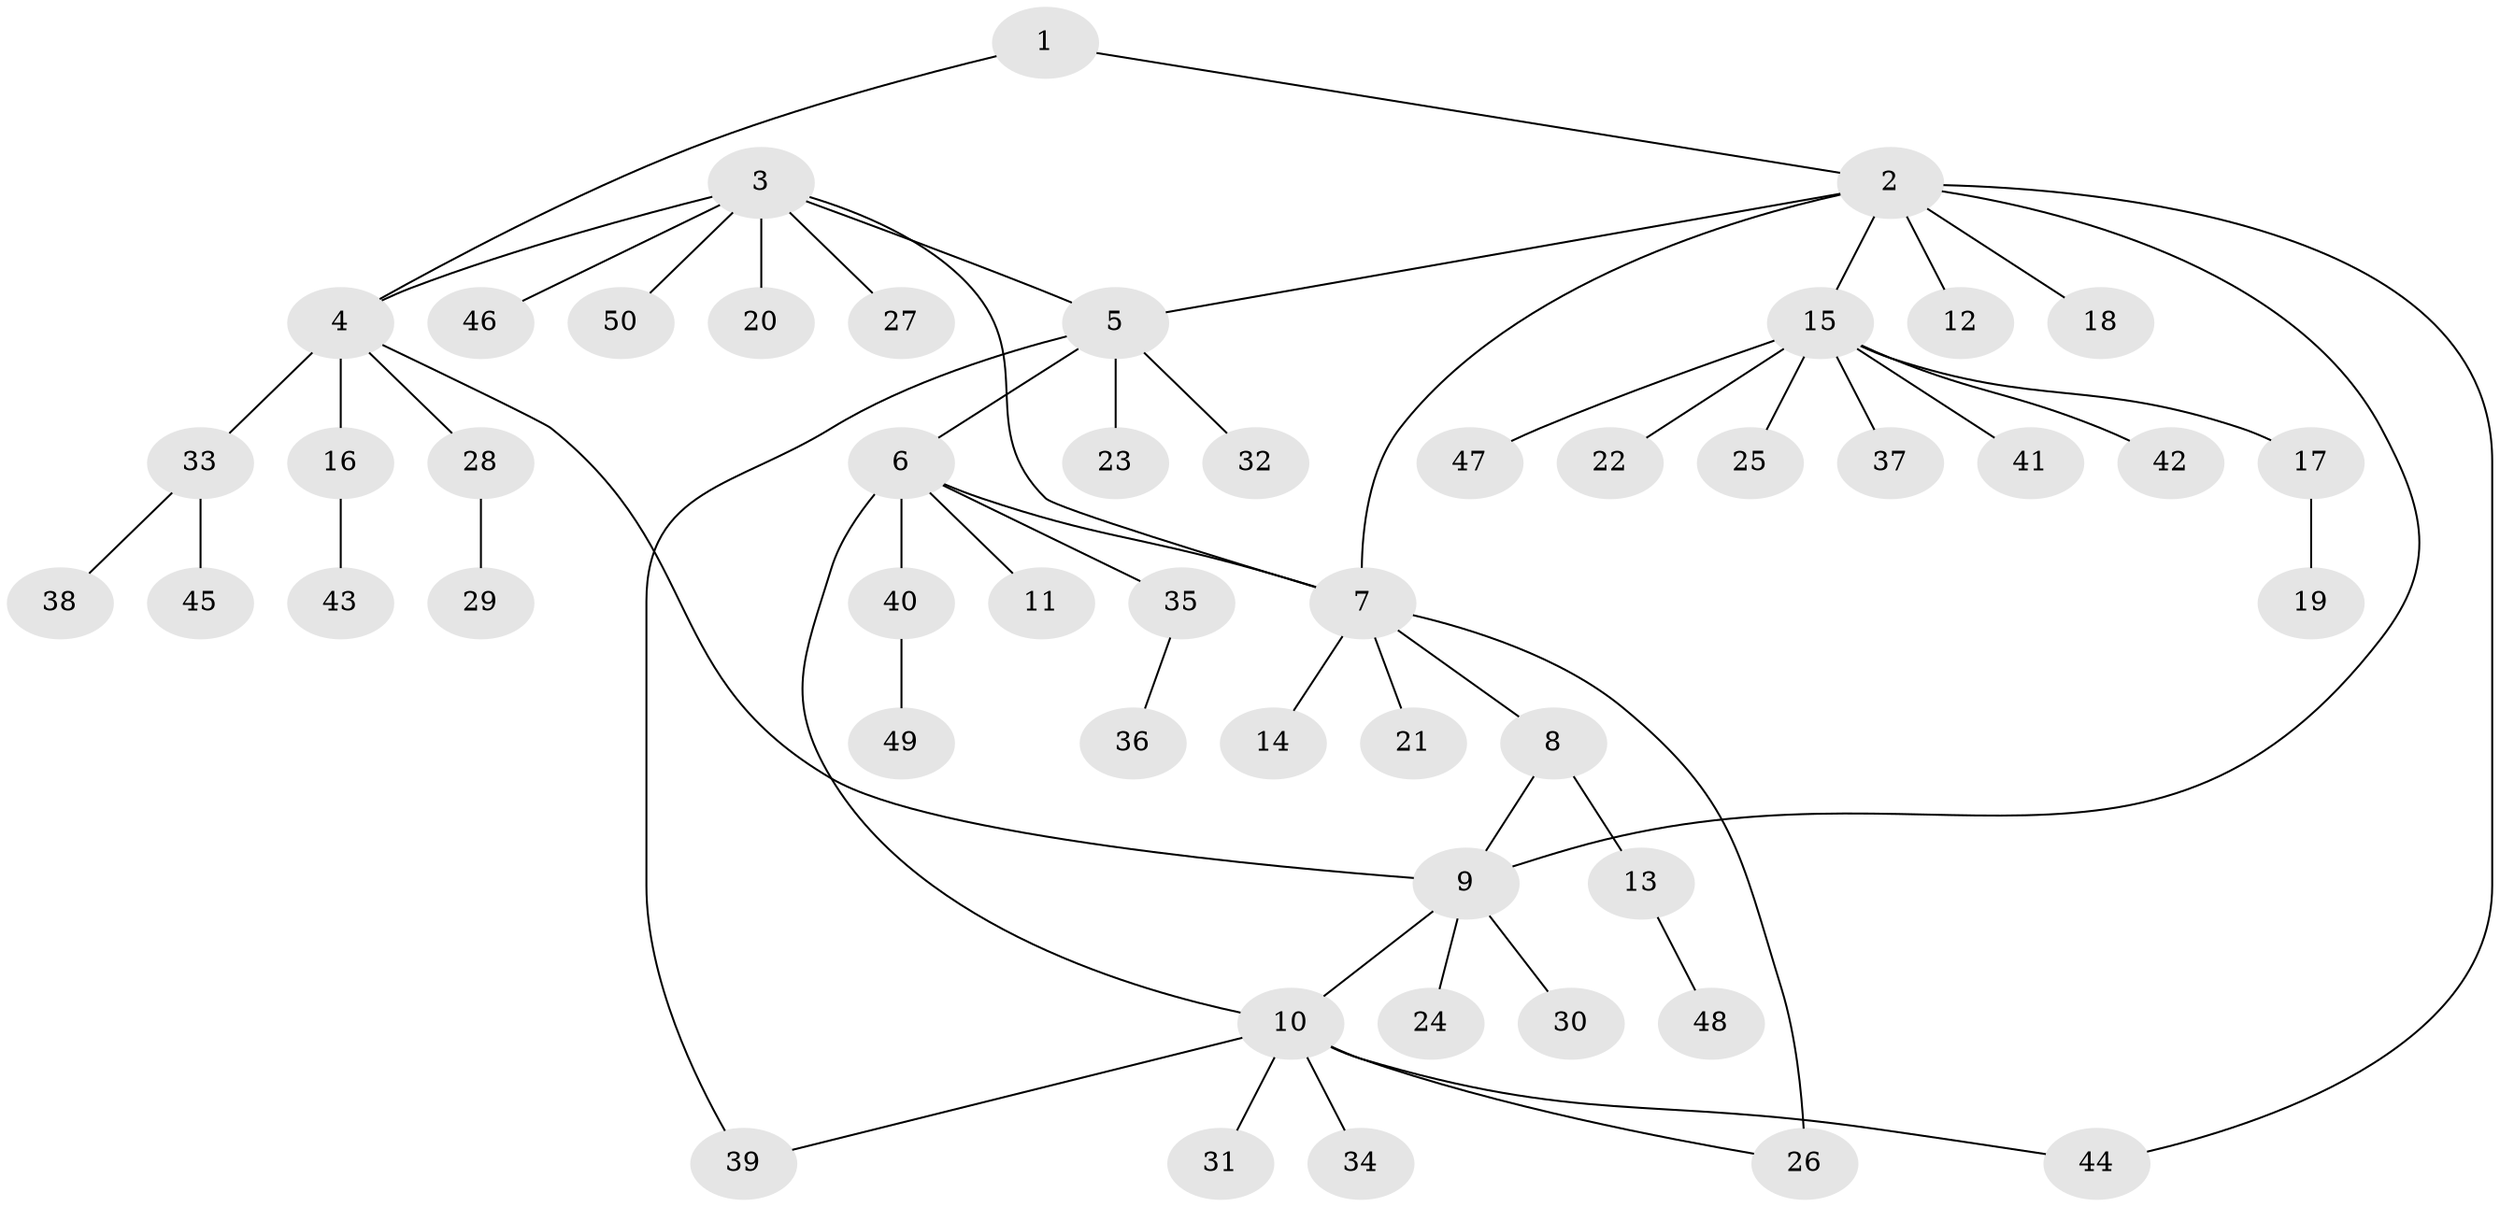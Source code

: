 // coarse degree distribution, {2: 0.13513513513513514, 14: 0.02702702702702703, 6: 0.13513513513513514, 5: 0.05405405405405406, 3: 0.02702702702702703, 1: 0.6216216216216216}
// Generated by graph-tools (version 1.1) at 2025/24/03/03/25 07:24:17]
// undirected, 50 vertices, 58 edges
graph export_dot {
graph [start="1"]
  node [color=gray90,style=filled];
  1;
  2;
  3;
  4;
  5;
  6;
  7;
  8;
  9;
  10;
  11;
  12;
  13;
  14;
  15;
  16;
  17;
  18;
  19;
  20;
  21;
  22;
  23;
  24;
  25;
  26;
  27;
  28;
  29;
  30;
  31;
  32;
  33;
  34;
  35;
  36;
  37;
  38;
  39;
  40;
  41;
  42;
  43;
  44;
  45;
  46;
  47;
  48;
  49;
  50;
  1 -- 2;
  1 -- 4;
  2 -- 5;
  2 -- 7;
  2 -- 9;
  2 -- 12;
  2 -- 15;
  2 -- 18;
  2 -- 44;
  3 -- 4;
  3 -- 5;
  3 -- 7;
  3 -- 20;
  3 -- 27;
  3 -- 46;
  3 -- 50;
  4 -- 9;
  4 -- 16;
  4 -- 28;
  4 -- 33;
  5 -- 6;
  5 -- 23;
  5 -- 32;
  5 -- 39;
  6 -- 7;
  6 -- 10;
  6 -- 11;
  6 -- 35;
  6 -- 40;
  7 -- 8;
  7 -- 14;
  7 -- 21;
  7 -- 26;
  8 -- 9;
  8 -- 13;
  9 -- 10;
  9 -- 24;
  9 -- 30;
  10 -- 26;
  10 -- 31;
  10 -- 34;
  10 -- 39;
  10 -- 44;
  13 -- 48;
  15 -- 17;
  15 -- 22;
  15 -- 25;
  15 -- 37;
  15 -- 41;
  15 -- 42;
  15 -- 47;
  16 -- 43;
  17 -- 19;
  28 -- 29;
  33 -- 38;
  33 -- 45;
  35 -- 36;
  40 -- 49;
}
